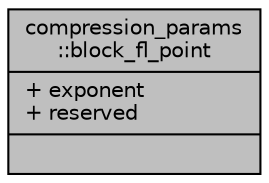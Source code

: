 digraph "compression_params::block_fl_point"
{
 // LATEX_PDF_SIZE
  edge [fontname="Helvetica",fontsize="10",labelfontname="Helvetica",labelfontsize="10"];
  node [fontname="Helvetica",fontsize="10",shape=record];
  Node1 [label="{compression_params\l::block_fl_point\n|+ exponent\l+ reserved\l|}",height=0.2,width=0.4,color="black", fillcolor="grey75", style="filled", fontcolor="black",tooltip=" "];
}

